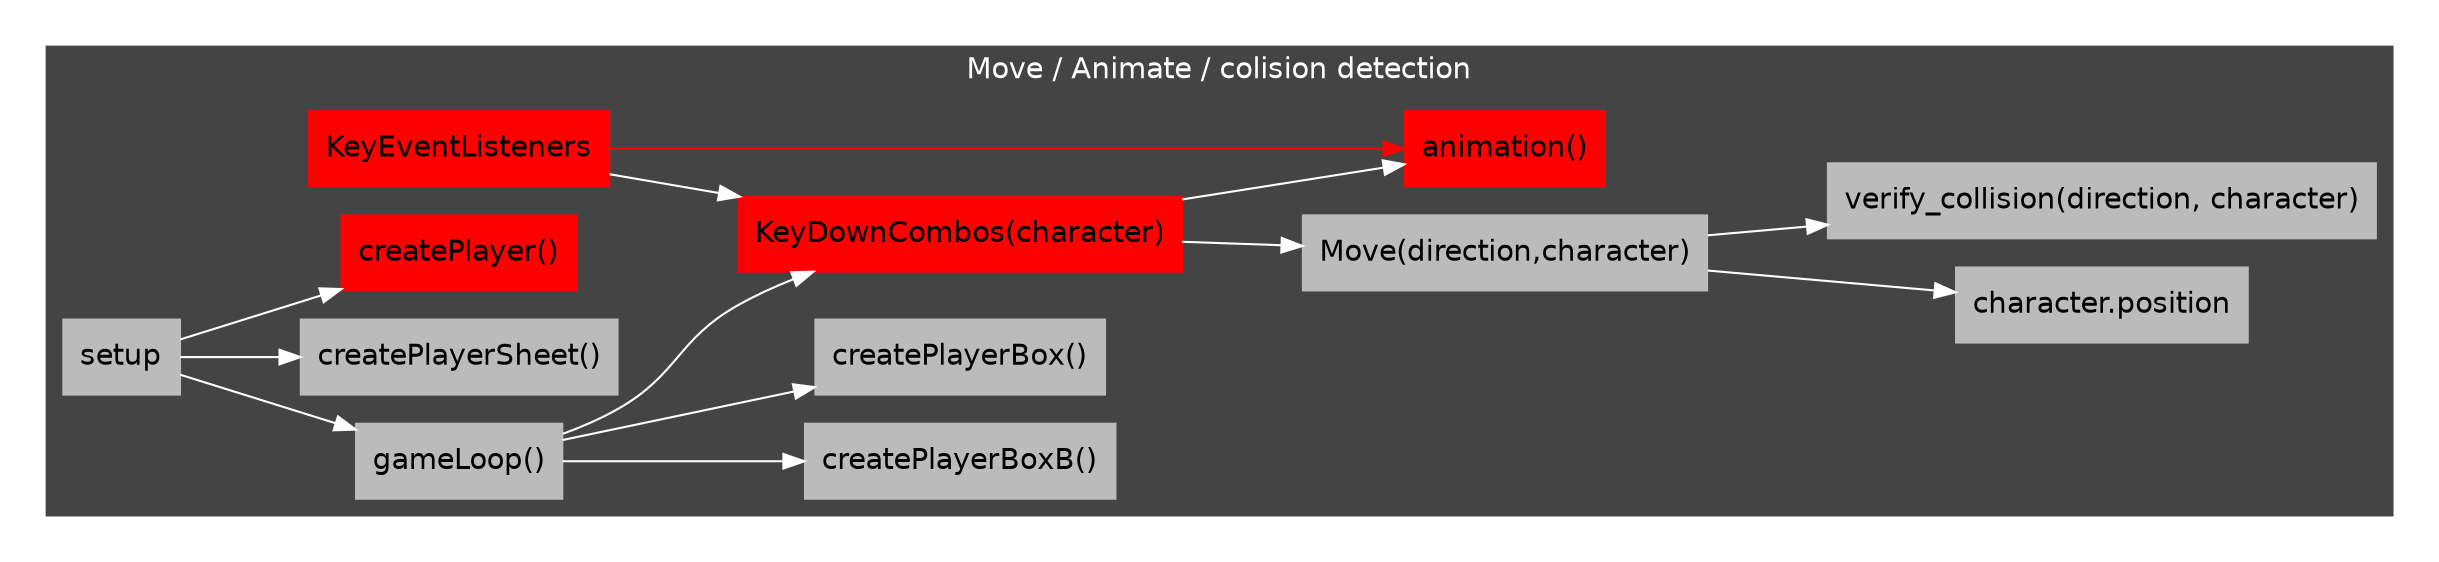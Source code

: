digraph G {
    rankdir=LR
    graph [pad="0.2", ranksep=".8", nodesep="0.2"];
    node [shape="box", fontname = "helvetica", style=filled, color="#bbbbbb"]
    edge [fontname = "Courier New", fontsize  = 11, labelfloat=false, color="#ffffff"];

    subgraph cluster_1{
        label = "Move / Animate / colision detection"
        fontcolor="#ffffff"
        fontname = "helvetica"
        style=filled;
        color="#444444";

        "createPlayer()","animation()","KeyEventListeners","KeyDownCombos(character)"[color=red];

        "setup"->"gameLoop()"->"KeyDownCombos(character)"->"animation()";
        "setup"->"createPlayerSheet()","createPlayer()"
        "gameLoop()"->"createPlayerBox()","createPlayerBoxB()"
        "KeyEventListeners"->"KeyDownCombos(character)"->"Move(direction,character)"->"character.position","verify_collision(direction, character)"
        "KeyEventListeners"->"animation()"[color=red];
    }
     
}